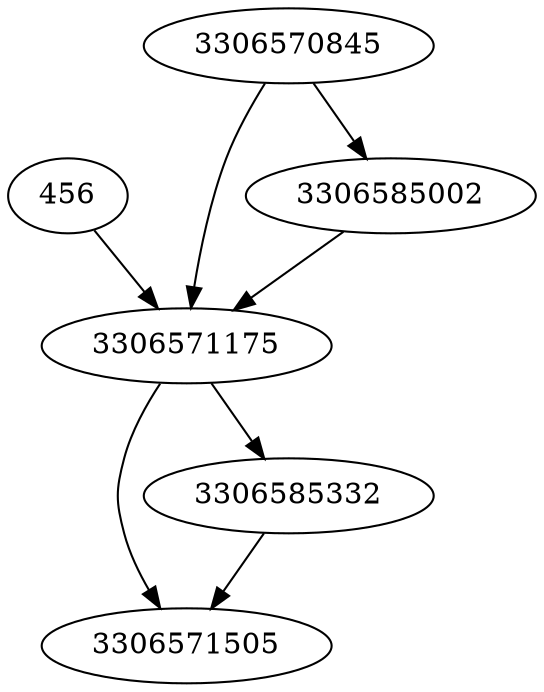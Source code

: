 strict digraph  {
3306571175;
456;
3306585002;
3306571505;
3306585332;
3306570845;
3306571175 -> 3306585332;
3306571175 -> 3306571505;
456 -> 3306571175;
3306585002 -> 3306571175;
3306585332 -> 3306571505;
3306570845 -> 3306585002;
3306570845 -> 3306571175;
}
